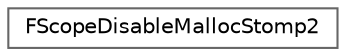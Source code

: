 digraph "Graphical Class Hierarchy"
{
 // INTERACTIVE_SVG=YES
 // LATEX_PDF_SIZE
  bgcolor="transparent";
  edge [fontname=Helvetica,fontsize=10,labelfontname=Helvetica,labelfontsize=10];
  node [fontname=Helvetica,fontsize=10,shape=box,height=0.2,width=0.4];
  rankdir="LR";
  Node0 [id="Node000000",label="FScopeDisableMallocStomp2",height=0.2,width=0.4,color="grey40", fillcolor="white", style="filled",URL="$d5/dae/classFScopeDisableMallocStomp2.html",tooltip="Implements a scoped disabling of the stomp allocator 2."];
}
